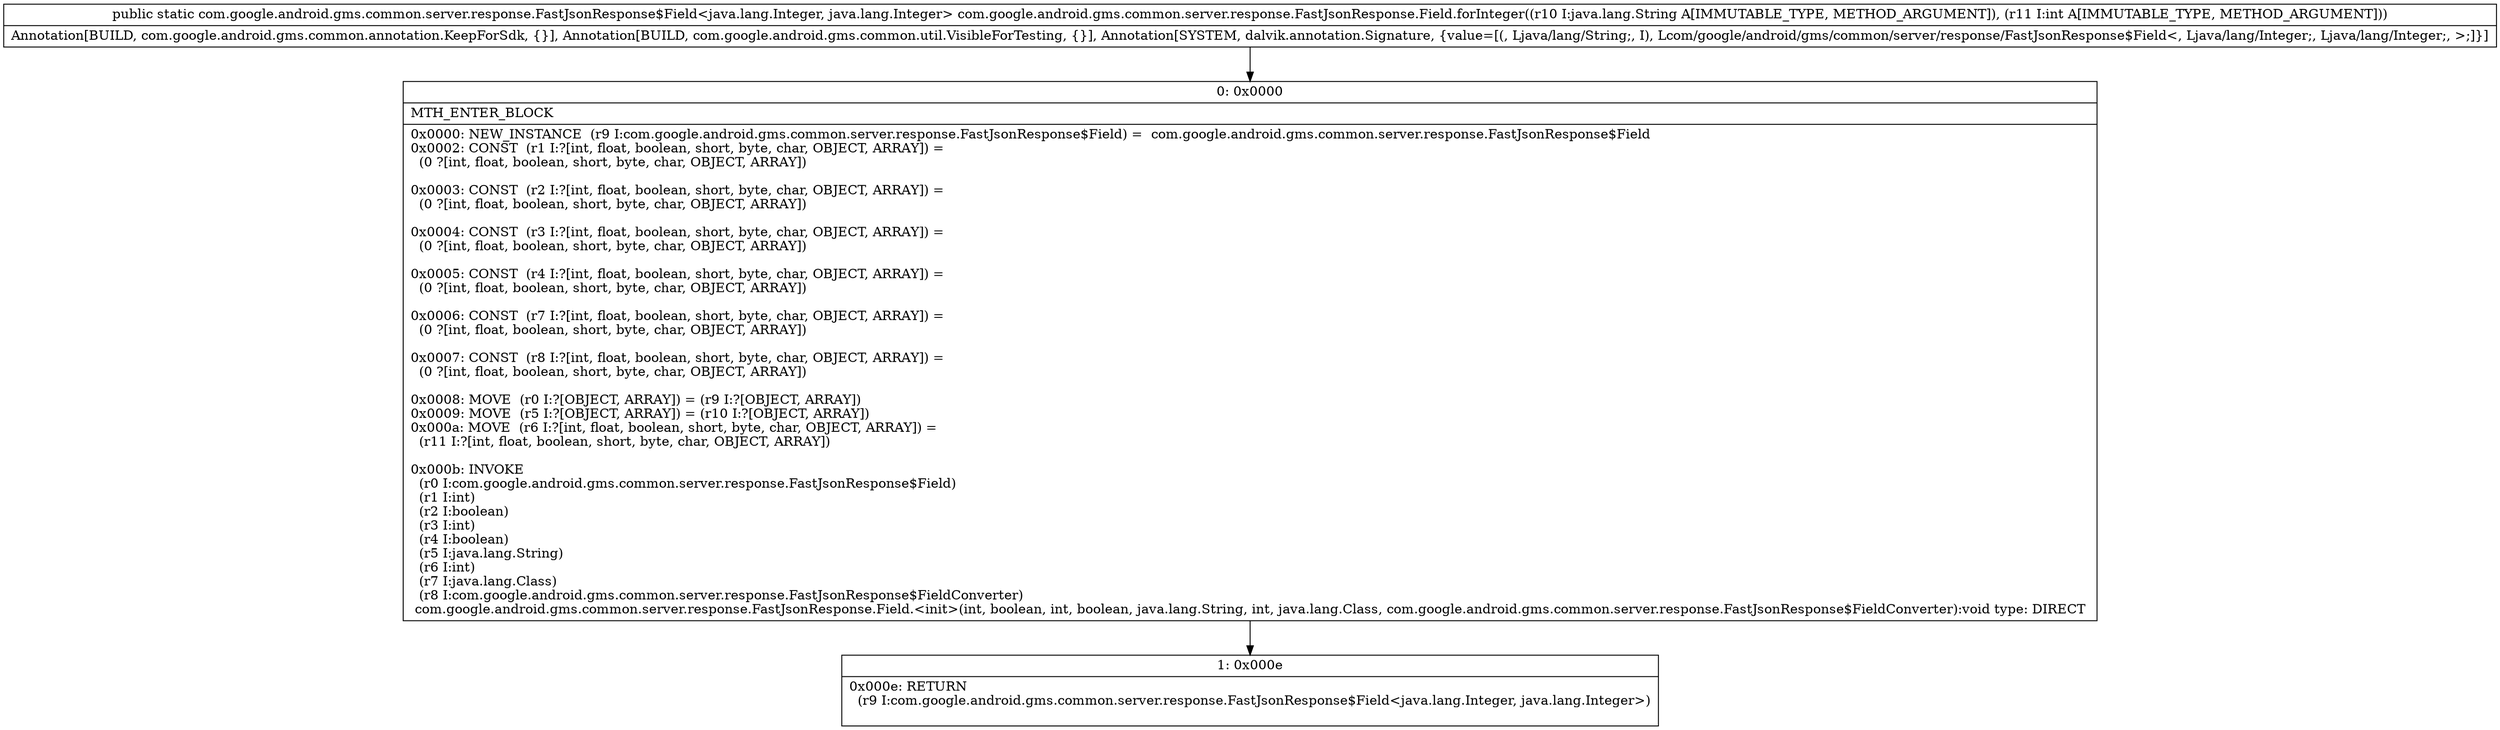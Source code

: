 digraph "CFG forcom.google.android.gms.common.server.response.FastJsonResponse.Field.forInteger(Ljava\/lang\/String;I)Lcom\/google\/android\/gms\/common\/server\/response\/FastJsonResponse$Field;" {
Node_0 [shape=record,label="{0\:\ 0x0000|MTH_ENTER_BLOCK\l|0x0000: NEW_INSTANCE  (r9 I:com.google.android.gms.common.server.response.FastJsonResponse$Field) =  com.google.android.gms.common.server.response.FastJsonResponse$Field \l0x0002: CONST  (r1 I:?[int, float, boolean, short, byte, char, OBJECT, ARRAY]) = \l  (0 ?[int, float, boolean, short, byte, char, OBJECT, ARRAY])\l \l0x0003: CONST  (r2 I:?[int, float, boolean, short, byte, char, OBJECT, ARRAY]) = \l  (0 ?[int, float, boolean, short, byte, char, OBJECT, ARRAY])\l \l0x0004: CONST  (r3 I:?[int, float, boolean, short, byte, char, OBJECT, ARRAY]) = \l  (0 ?[int, float, boolean, short, byte, char, OBJECT, ARRAY])\l \l0x0005: CONST  (r4 I:?[int, float, boolean, short, byte, char, OBJECT, ARRAY]) = \l  (0 ?[int, float, boolean, short, byte, char, OBJECT, ARRAY])\l \l0x0006: CONST  (r7 I:?[int, float, boolean, short, byte, char, OBJECT, ARRAY]) = \l  (0 ?[int, float, boolean, short, byte, char, OBJECT, ARRAY])\l \l0x0007: CONST  (r8 I:?[int, float, boolean, short, byte, char, OBJECT, ARRAY]) = \l  (0 ?[int, float, boolean, short, byte, char, OBJECT, ARRAY])\l \l0x0008: MOVE  (r0 I:?[OBJECT, ARRAY]) = (r9 I:?[OBJECT, ARRAY]) \l0x0009: MOVE  (r5 I:?[OBJECT, ARRAY]) = (r10 I:?[OBJECT, ARRAY]) \l0x000a: MOVE  (r6 I:?[int, float, boolean, short, byte, char, OBJECT, ARRAY]) = \l  (r11 I:?[int, float, boolean, short, byte, char, OBJECT, ARRAY])\l \l0x000b: INVOKE  \l  (r0 I:com.google.android.gms.common.server.response.FastJsonResponse$Field)\l  (r1 I:int)\l  (r2 I:boolean)\l  (r3 I:int)\l  (r4 I:boolean)\l  (r5 I:java.lang.String)\l  (r6 I:int)\l  (r7 I:java.lang.Class)\l  (r8 I:com.google.android.gms.common.server.response.FastJsonResponse$FieldConverter)\l com.google.android.gms.common.server.response.FastJsonResponse.Field.\<init\>(int, boolean, int, boolean, java.lang.String, int, java.lang.Class, com.google.android.gms.common.server.response.FastJsonResponse$FieldConverter):void type: DIRECT \l}"];
Node_1 [shape=record,label="{1\:\ 0x000e|0x000e: RETURN  \l  (r9 I:com.google.android.gms.common.server.response.FastJsonResponse$Field\<java.lang.Integer, java.lang.Integer\>)\l \l}"];
MethodNode[shape=record,label="{public static com.google.android.gms.common.server.response.FastJsonResponse$Field\<java.lang.Integer, java.lang.Integer\> com.google.android.gms.common.server.response.FastJsonResponse.Field.forInteger((r10 I:java.lang.String A[IMMUTABLE_TYPE, METHOD_ARGUMENT]), (r11 I:int A[IMMUTABLE_TYPE, METHOD_ARGUMENT]))  | Annotation[BUILD, com.google.android.gms.common.annotation.KeepForSdk, \{\}], Annotation[BUILD, com.google.android.gms.common.util.VisibleForTesting, \{\}], Annotation[SYSTEM, dalvik.annotation.Signature, \{value=[(, Ljava\/lang\/String;, I), Lcom\/google\/android\/gms\/common\/server\/response\/FastJsonResponse$Field\<, Ljava\/lang\/Integer;, Ljava\/lang\/Integer;, \>;]\}]\l}"];
MethodNode -> Node_0;
Node_0 -> Node_1;
}

